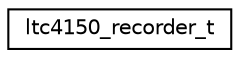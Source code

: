 digraph "Graphical Class Hierarchy"
{
 // LATEX_PDF_SIZE
  edge [fontname="Helvetica",fontsize="10",labelfontname="Helvetica",labelfontsize="10"];
  node [fontname="Helvetica",fontsize="10",shape=record];
  rankdir="LR";
  Node0 [label="ltc4150_recorder_t",height=0.2,width=0.4,color="black", fillcolor="white", style="filled",URL="$structltc4150__recorder__t.html",tooltip="Interface to allow recording of the drawn current in a user defined resolution."];
}
